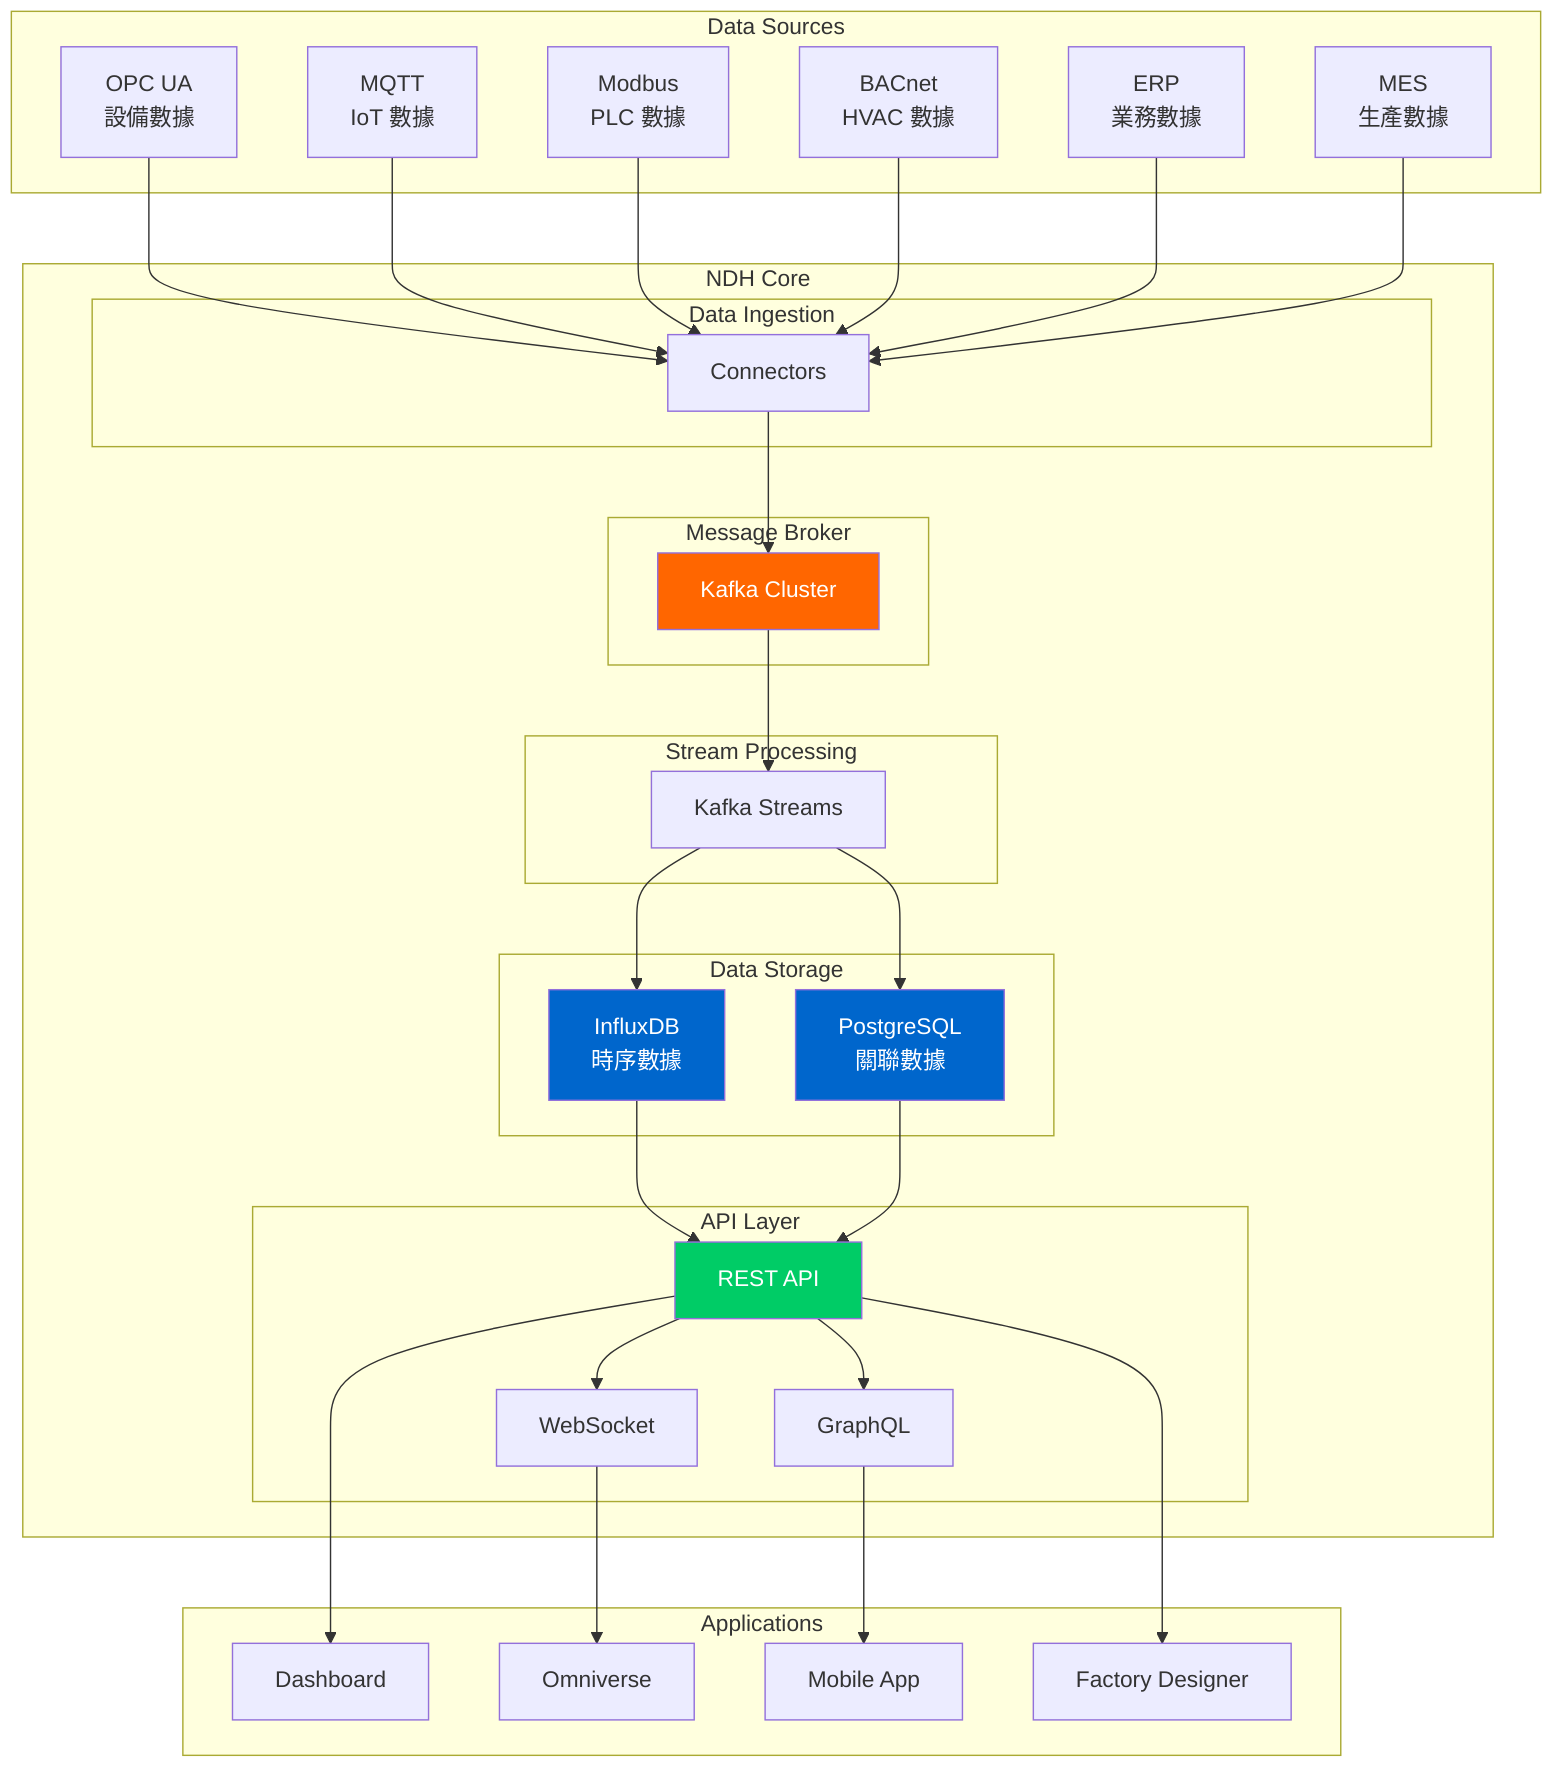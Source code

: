 graph TB
    subgraph "Data Sources"
        OPC[OPC UA<br/>設備數據]
        MQTT[MQTT<br/>IoT 數據]
        MOD[Modbus<br/>PLC 數據]
        BAC[BACnet<br/>HVAC 數據]
        ERP[ERP<br/>業務數據]
        MES[MES<br/>生產數據]
    end
    
    subgraph "NDH Core"
        subgraph "Data Ingestion"
            CONN[Connectors]
        end
        
        subgraph "Message Broker"
            KAFKA[Kafka Cluster]
        end
        
        subgraph "Stream Processing"
            STREAM[Kafka Streams]
        end
        
        subgraph "Data Storage"
            INFLUX[InfluxDB<br/>時序數據]
            POSTGRES[PostgreSQL<br/>關聯數據]
        end
        
        subgraph "API Layer"
            REST[REST API]
            WS[WebSocket]
            GRAPHQL[GraphQL]
        end
    end
    
    subgraph "Applications"
        DASH[Dashboard]
        OMNI[Omniverse]
        MOBILE[Mobile App]
        FD[Factory Designer]
    end
    
    OPC --> CONN
    MQTT --> CONN
    MOD --> CONN
    BAC --> CONN
    ERP --> CONN
    MES --> CONN
    
    CONN --> KAFKA
    KAFKA --> STREAM
    STREAM --> INFLUX
    STREAM --> POSTGRES
    
    INFLUX --> REST
    POSTGRES --> REST
    REST --> WS
    REST --> GRAPHQL
    
    REST --> DASH
    WS --> OMNI
    GRAPHQL --> MOBILE
    REST --> FD
    
    style KAFKA fill:#FF6600,color:#fff
    style INFLUX fill:#0066CC,color:#fff
    style POSTGRES fill:#0066CC,color:#fff
    style REST fill:#00CC66,color:#fff